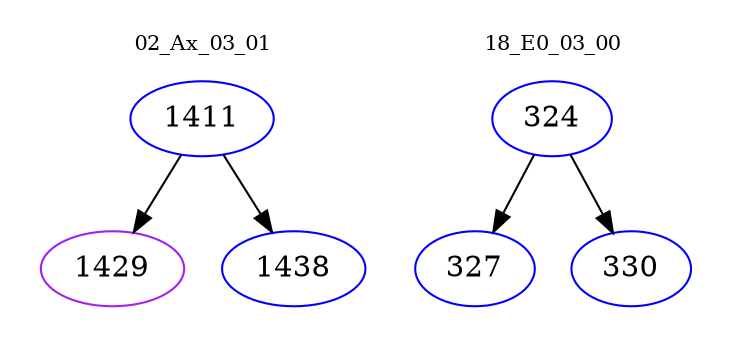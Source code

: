 digraph{
subgraph cluster_0 {
color = white
label = "02_Ax_03_01";
fontsize=10;
T0_1411 [label="1411", color="blue"]
T0_1411 -> T0_1429 [color="black"]
T0_1429 [label="1429", color="purple"]
T0_1411 -> T0_1438 [color="black"]
T0_1438 [label="1438", color="blue"]
}
subgraph cluster_1 {
color = white
label = "18_E0_03_00";
fontsize=10;
T1_324 [label="324", color="blue"]
T1_324 -> T1_327 [color="black"]
T1_327 [label="327", color="blue"]
T1_324 -> T1_330 [color="black"]
T1_330 [label="330", color="blue"]
}
}
